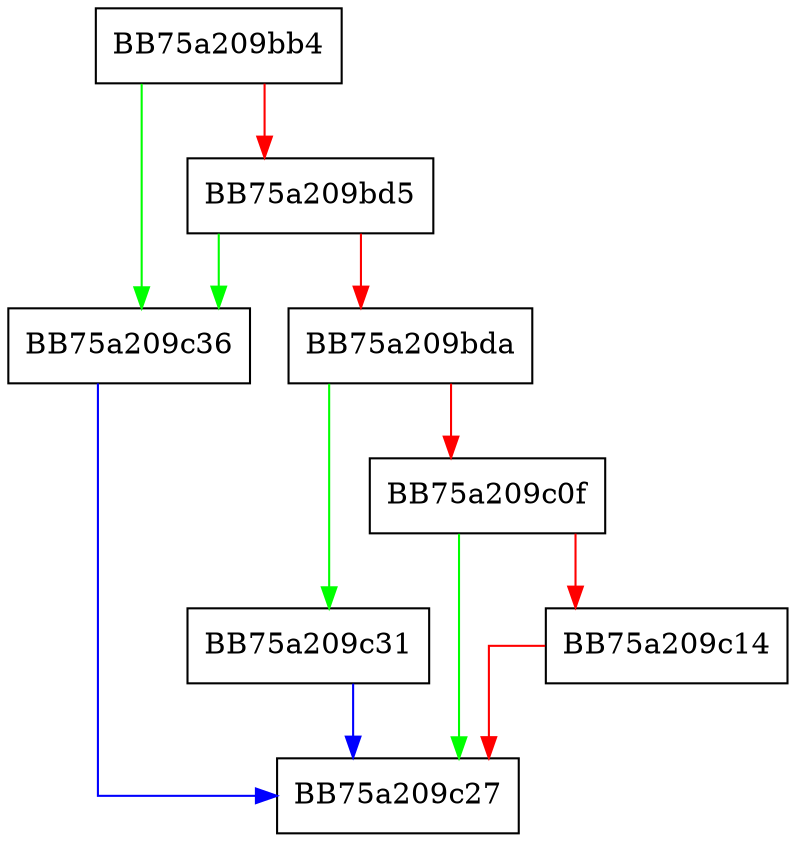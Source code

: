 digraph SSFOpen {
  node [shape="box"];
  graph [splines=ortho];
  BB75a209bb4 -> BB75a209c36 [color="green"];
  BB75a209bb4 -> BB75a209bd5 [color="red"];
  BB75a209bd5 -> BB75a209c36 [color="green"];
  BB75a209bd5 -> BB75a209bda [color="red"];
  BB75a209bda -> BB75a209c31 [color="green"];
  BB75a209bda -> BB75a209c0f [color="red"];
  BB75a209c0f -> BB75a209c27 [color="green"];
  BB75a209c0f -> BB75a209c14 [color="red"];
  BB75a209c14 -> BB75a209c27 [color="red"];
  BB75a209c31 -> BB75a209c27 [color="blue"];
  BB75a209c36 -> BB75a209c27 [color="blue"];
}